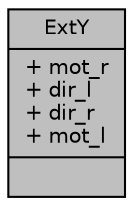 digraph "ExtY"
{
 // INTERACTIVE_SVG=YES
 // LATEX_PDF_SIZE
  bgcolor="transparent";
  edge [fontname="Helvetica",fontsize="10",labelfontname="Helvetica",labelfontsize="10"];
  node [fontname="Helvetica",fontsize="10",shape=record];
  Node1 [label="{ExtY\n|+ mot_r\l+ dir_l\l+ dir_r\l+ mot_l\l|}",height=0.2,width=0.4,color="black", fillcolor="grey75", style="filled", fontcolor="black",tooltip="External outputs for Stateflow."];
}
